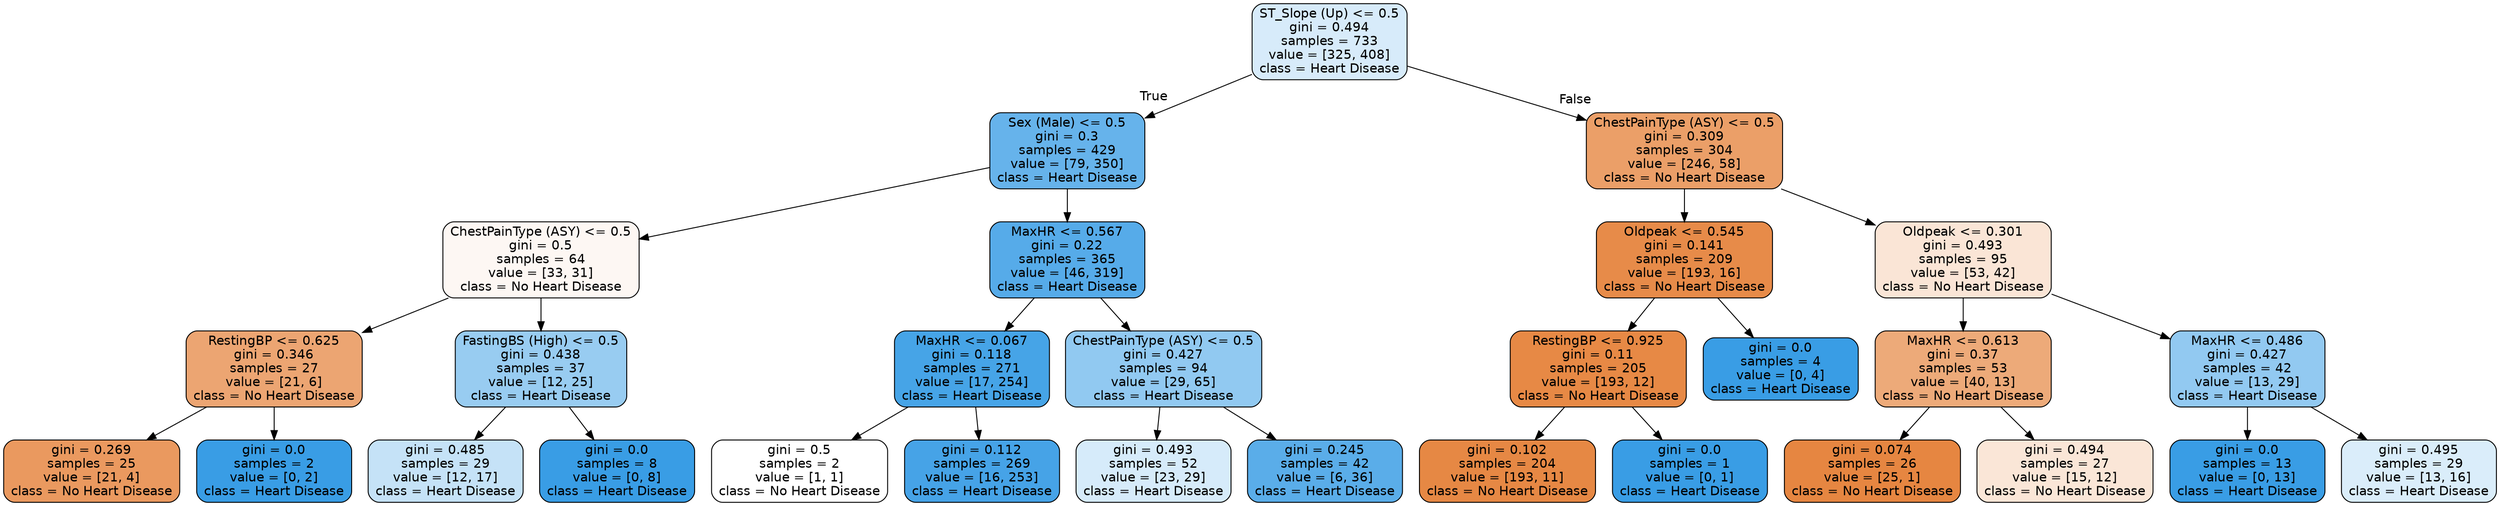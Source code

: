 digraph Tree {
node [shape=box, style="filled, rounded", color="black", fontname="helvetica"] ;
edge [fontname="helvetica"] ;
0 [label="ST_Slope (Up) <= 0.5\ngini = 0.494\nsamples = 733\nvalue = [325, 408]\nclass = Heart Disease", fillcolor="#d7ebfa"] ;
1 [label="Sex (Male) <= 0.5\ngini = 0.3\nsamples = 429\nvalue = [79, 350]\nclass = Heart Disease", fillcolor="#66b3eb"] ;
0 -> 1 [labeldistance=2.5, labelangle=45, headlabel="True"] ;
2 [label="ChestPainType (ASY) <= 0.5\ngini = 0.5\nsamples = 64\nvalue = [33, 31]\nclass = No Heart Disease", fillcolor="#fdf7f3"] ;
1 -> 2 ;
3 [label="RestingBP <= 0.625\ngini = 0.346\nsamples = 27\nvalue = [21, 6]\nclass = No Heart Disease", fillcolor="#eca572"] ;
2 -> 3 ;
4 [label="gini = 0.269\nsamples = 25\nvalue = [21, 4]\nclass = No Heart Disease", fillcolor="#ea995f"] ;
3 -> 4 ;
5 [label="gini = 0.0\nsamples = 2\nvalue = [0, 2]\nclass = Heart Disease", fillcolor="#399de5"] ;
3 -> 5 ;
6 [label="FastingBS (High) <= 0.5\ngini = 0.438\nsamples = 37\nvalue = [12, 25]\nclass = Heart Disease", fillcolor="#98ccf1"] ;
2 -> 6 ;
7 [label="gini = 0.485\nsamples = 29\nvalue = [12, 17]\nclass = Heart Disease", fillcolor="#c5e2f7"] ;
6 -> 7 ;
8 [label="gini = 0.0\nsamples = 8\nvalue = [0, 8]\nclass = Heart Disease", fillcolor="#399de5"] ;
6 -> 8 ;
9 [label="MaxHR <= 0.567\ngini = 0.22\nsamples = 365\nvalue = [46, 319]\nclass = Heart Disease", fillcolor="#56abe9"] ;
1 -> 9 ;
10 [label="MaxHR <= 0.067\ngini = 0.118\nsamples = 271\nvalue = [17, 254]\nclass = Heart Disease", fillcolor="#46a4e7"] ;
9 -> 10 ;
11 [label="gini = 0.5\nsamples = 2\nvalue = [1, 1]\nclass = No Heart Disease", fillcolor="#ffffff"] ;
10 -> 11 ;
12 [label="gini = 0.112\nsamples = 269\nvalue = [16, 253]\nclass = Heart Disease", fillcolor="#46a3e7"] ;
10 -> 12 ;
13 [label="ChestPainType (ASY) <= 0.5\ngini = 0.427\nsamples = 94\nvalue = [29, 65]\nclass = Heart Disease", fillcolor="#91c9f1"] ;
9 -> 13 ;
14 [label="gini = 0.493\nsamples = 52\nvalue = [23, 29]\nclass = Heart Disease", fillcolor="#d6ebfa"] ;
13 -> 14 ;
15 [label="gini = 0.245\nsamples = 42\nvalue = [6, 36]\nclass = Heart Disease", fillcolor="#5aade9"] ;
13 -> 15 ;
16 [label="ChestPainType (ASY) <= 0.5\ngini = 0.309\nsamples = 304\nvalue = [246, 58]\nclass = No Heart Disease", fillcolor="#eb9f68"] ;
0 -> 16 [labeldistance=2.5, labelangle=-45, headlabel="False"] ;
17 [label="Oldpeak <= 0.545\ngini = 0.141\nsamples = 209\nvalue = [193, 16]\nclass = No Heart Disease", fillcolor="#e78b49"] ;
16 -> 17 ;
18 [label="RestingBP <= 0.925\ngini = 0.11\nsamples = 205\nvalue = [193, 12]\nclass = No Heart Disease", fillcolor="#e78945"] ;
17 -> 18 ;
19 [label="gini = 0.102\nsamples = 204\nvalue = [193, 11]\nclass = No Heart Disease", fillcolor="#e68844"] ;
18 -> 19 ;
20 [label="gini = 0.0\nsamples = 1\nvalue = [0, 1]\nclass = Heart Disease", fillcolor="#399de5"] ;
18 -> 20 ;
21 [label="gini = 0.0\nsamples = 4\nvalue = [0, 4]\nclass = Heart Disease", fillcolor="#399de5"] ;
17 -> 21 ;
22 [label="Oldpeak <= 0.301\ngini = 0.493\nsamples = 95\nvalue = [53, 42]\nclass = No Heart Disease", fillcolor="#fae5d6"] ;
16 -> 22 ;
23 [label="MaxHR <= 0.613\ngini = 0.37\nsamples = 53\nvalue = [40, 13]\nclass = No Heart Disease", fillcolor="#edaa79"] ;
22 -> 23 ;
24 [label="gini = 0.074\nsamples = 26\nvalue = [25, 1]\nclass = No Heart Disease", fillcolor="#e68641"] ;
23 -> 24 ;
25 [label="gini = 0.494\nsamples = 27\nvalue = [15, 12]\nclass = No Heart Disease", fillcolor="#fae6d7"] ;
23 -> 25 ;
26 [label="MaxHR <= 0.486\ngini = 0.427\nsamples = 42\nvalue = [13, 29]\nclass = Heart Disease", fillcolor="#92c9f1"] ;
22 -> 26 ;
27 [label="gini = 0.0\nsamples = 13\nvalue = [0, 13]\nclass = Heart Disease", fillcolor="#399de5"] ;
26 -> 27 ;
28 [label="gini = 0.495\nsamples = 29\nvalue = [13, 16]\nclass = Heart Disease", fillcolor="#daedfa"] ;
26 -> 28 ;
}